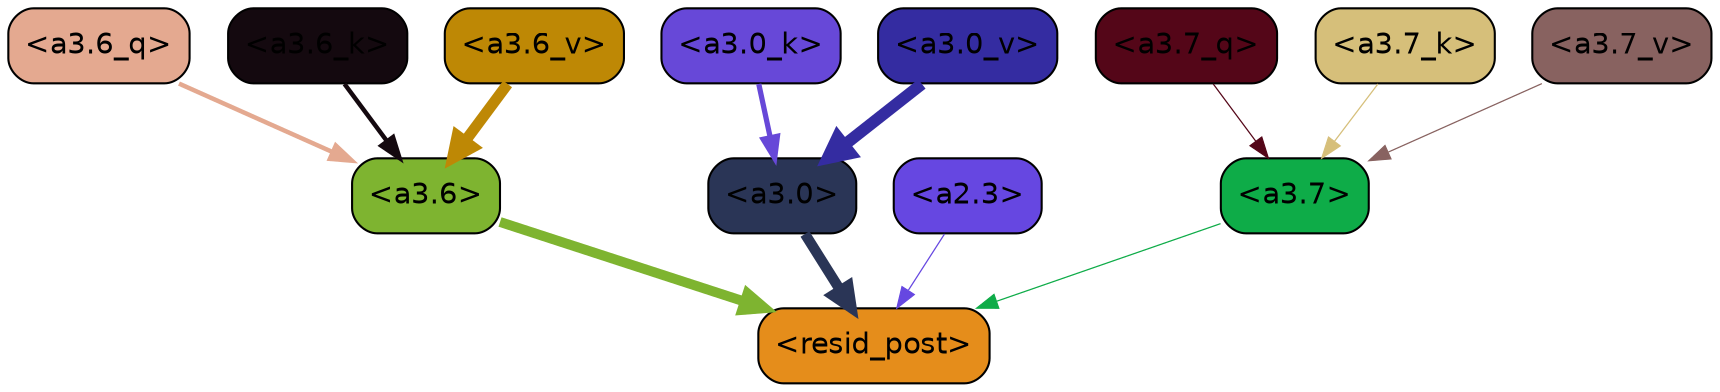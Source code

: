 strict digraph "" {
	graph [bgcolor=transparent,
		layout=dot,
		overlap=false,
		splines=true
	];
	"<a3.7>"	[color=black,
		fillcolor="#0eac48",
		fontname=Helvetica,
		shape=box,
		style="filled, rounded"];
	"<resid_post>"	[color=black,
		fillcolor="#e58d1b",
		fontname=Helvetica,
		shape=box,
		style="filled, rounded"];
	"<a3.7>" -> "<resid_post>"	[color="#0eac48",
		penwidth=0.6];
	"<a3.6>"	[color=black,
		fillcolor="#7eb430",
		fontname=Helvetica,
		shape=box,
		style="filled, rounded"];
	"<a3.6>" -> "<resid_post>"	[color="#7eb430",
		penwidth=4.749041676521301];
	"<a3.0>"	[color=black,
		fillcolor="#2a3556",
		fontname=Helvetica,
		shape=box,
		style="filled, rounded"];
	"<a3.0>" -> "<resid_post>"	[color="#2a3556",
		penwidth=5.004215121269226];
	"<a2.3>"	[color=black,
		fillcolor="#6647e1",
		fontname=Helvetica,
		shape=box,
		style="filled, rounded"];
	"<a2.3>" -> "<resid_post>"	[color="#6647e1",
		penwidth=0.6];
	"<a3.7_q>"	[color=black,
		fillcolor="#540618",
		fontname=Helvetica,
		shape=box,
		style="filled, rounded"];
	"<a3.7_q>" -> "<a3.7>"	[color="#540618",
		penwidth=0.6];
	"<a3.6_q>"	[color=black,
		fillcolor="#e4a990",
		fontname=Helvetica,
		shape=box,
		style="filled, rounded"];
	"<a3.6_q>" -> "<a3.6>"	[color="#e4a990",
		penwidth=2.160832464694977];
	"<a3.7_k>"	[color=black,
		fillcolor="#d6bf7a",
		fontname=Helvetica,
		shape=box,
		style="filled, rounded"];
	"<a3.7_k>" -> "<a3.7>"	[color="#d6bf7a",
		penwidth=0.6];
	"<a3.6_k>"	[color=black,
		fillcolor="#14090f",
		fontname=Helvetica,
		shape=box,
		style="filled, rounded"];
	"<a3.6_k>" -> "<a3.6>"	[color="#14090f",
		penwidth=2.13908451795578];
	"<a3.0_k>"	[color=black,
		fillcolor="#6748d8",
		fontname=Helvetica,
		shape=box,
		style="filled, rounded"];
	"<a3.0_k>" -> "<a3.0>"	[color="#6748d8",
		penwidth=2.520303964614868];
	"<a3.7_v>"	[color=black,
		fillcolor="#886260",
		fontname=Helvetica,
		shape=box,
		style="filled, rounded"];
	"<a3.7_v>" -> "<a3.7>"	[color="#886260",
		penwidth=0.6];
	"<a3.6_v>"	[color=black,
		fillcolor="#be8805",
		fontname=Helvetica,
		shape=box,
		style="filled, rounded"];
	"<a3.6_v>" -> "<a3.6>"	[color="#be8805",
		penwidth=5.297133803367615];
	"<a3.0_v>"	[color=black,
		fillcolor="#342ca1",
		fontname=Helvetica,
		shape=box,
		style="filled, rounded"];
	"<a3.0_v>" -> "<a3.0>"	[color="#342ca1",
		penwidth=5.680712580680847];
}
